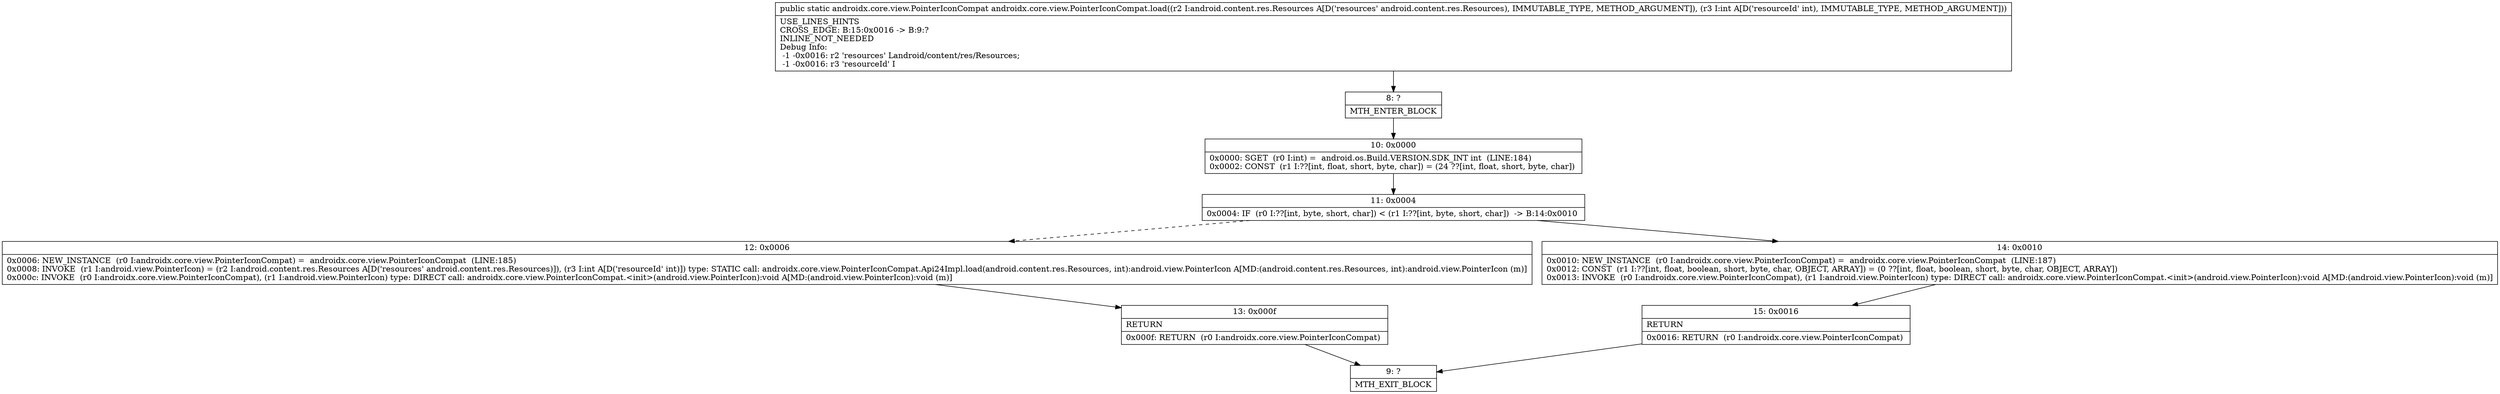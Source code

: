 digraph "CFG forandroidx.core.view.PointerIconCompat.load(Landroid\/content\/res\/Resources;I)Landroidx\/core\/view\/PointerIconCompat;" {
Node_8 [shape=record,label="{8\:\ ?|MTH_ENTER_BLOCK\l}"];
Node_10 [shape=record,label="{10\:\ 0x0000|0x0000: SGET  (r0 I:int) =  android.os.Build.VERSION.SDK_INT int  (LINE:184)\l0x0002: CONST  (r1 I:??[int, float, short, byte, char]) = (24 ??[int, float, short, byte, char]) \l}"];
Node_11 [shape=record,label="{11\:\ 0x0004|0x0004: IF  (r0 I:??[int, byte, short, char]) \< (r1 I:??[int, byte, short, char])  \-\> B:14:0x0010 \l}"];
Node_12 [shape=record,label="{12\:\ 0x0006|0x0006: NEW_INSTANCE  (r0 I:androidx.core.view.PointerIconCompat) =  androidx.core.view.PointerIconCompat  (LINE:185)\l0x0008: INVOKE  (r1 I:android.view.PointerIcon) = (r2 I:android.content.res.Resources A[D('resources' android.content.res.Resources)]), (r3 I:int A[D('resourceId' int)]) type: STATIC call: androidx.core.view.PointerIconCompat.Api24Impl.load(android.content.res.Resources, int):android.view.PointerIcon A[MD:(android.content.res.Resources, int):android.view.PointerIcon (m)]\l0x000c: INVOKE  (r0 I:androidx.core.view.PointerIconCompat), (r1 I:android.view.PointerIcon) type: DIRECT call: androidx.core.view.PointerIconCompat.\<init\>(android.view.PointerIcon):void A[MD:(android.view.PointerIcon):void (m)]\l}"];
Node_13 [shape=record,label="{13\:\ 0x000f|RETURN\l|0x000f: RETURN  (r0 I:androidx.core.view.PointerIconCompat) \l}"];
Node_9 [shape=record,label="{9\:\ ?|MTH_EXIT_BLOCK\l}"];
Node_14 [shape=record,label="{14\:\ 0x0010|0x0010: NEW_INSTANCE  (r0 I:androidx.core.view.PointerIconCompat) =  androidx.core.view.PointerIconCompat  (LINE:187)\l0x0012: CONST  (r1 I:??[int, float, boolean, short, byte, char, OBJECT, ARRAY]) = (0 ??[int, float, boolean, short, byte, char, OBJECT, ARRAY]) \l0x0013: INVOKE  (r0 I:androidx.core.view.PointerIconCompat), (r1 I:android.view.PointerIcon) type: DIRECT call: androidx.core.view.PointerIconCompat.\<init\>(android.view.PointerIcon):void A[MD:(android.view.PointerIcon):void (m)]\l}"];
Node_15 [shape=record,label="{15\:\ 0x0016|RETURN\l|0x0016: RETURN  (r0 I:androidx.core.view.PointerIconCompat) \l}"];
MethodNode[shape=record,label="{public static androidx.core.view.PointerIconCompat androidx.core.view.PointerIconCompat.load((r2 I:android.content.res.Resources A[D('resources' android.content.res.Resources), IMMUTABLE_TYPE, METHOD_ARGUMENT]), (r3 I:int A[D('resourceId' int), IMMUTABLE_TYPE, METHOD_ARGUMENT]))  | USE_LINES_HINTS\lCROSS_EDGE: B:15:0x0016 \-\> B:9:?\lINLINE_NOT_NEEDED\lDebug Info:\l  \-1 \-0x0016: r2 'resources' Landroid\/content\/res\/Resources;\l  \-1 \-0x0016: r3 'resourceId' I\l}"];
MethodNode -> Node_8;Node_8 -> Node_10;
Node_10 -> Node_11;
Node_11 -> Node_12[style=dashed];
Node_11 -> Node_14;
Node_12 -> Node_13;
Node_13 -> Node_9;
Node_14 -> Node_15;
Node_15 -> Node_9;
}


